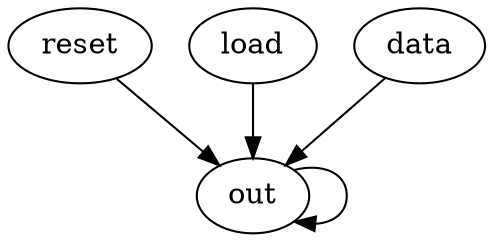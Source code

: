 digraph "" {
	reset -> out	[weight=10.0];
	load -> out	[weight=9.0];
	data -> out	[weight=2.0];
	out -> out	[weight=7.0];
}
